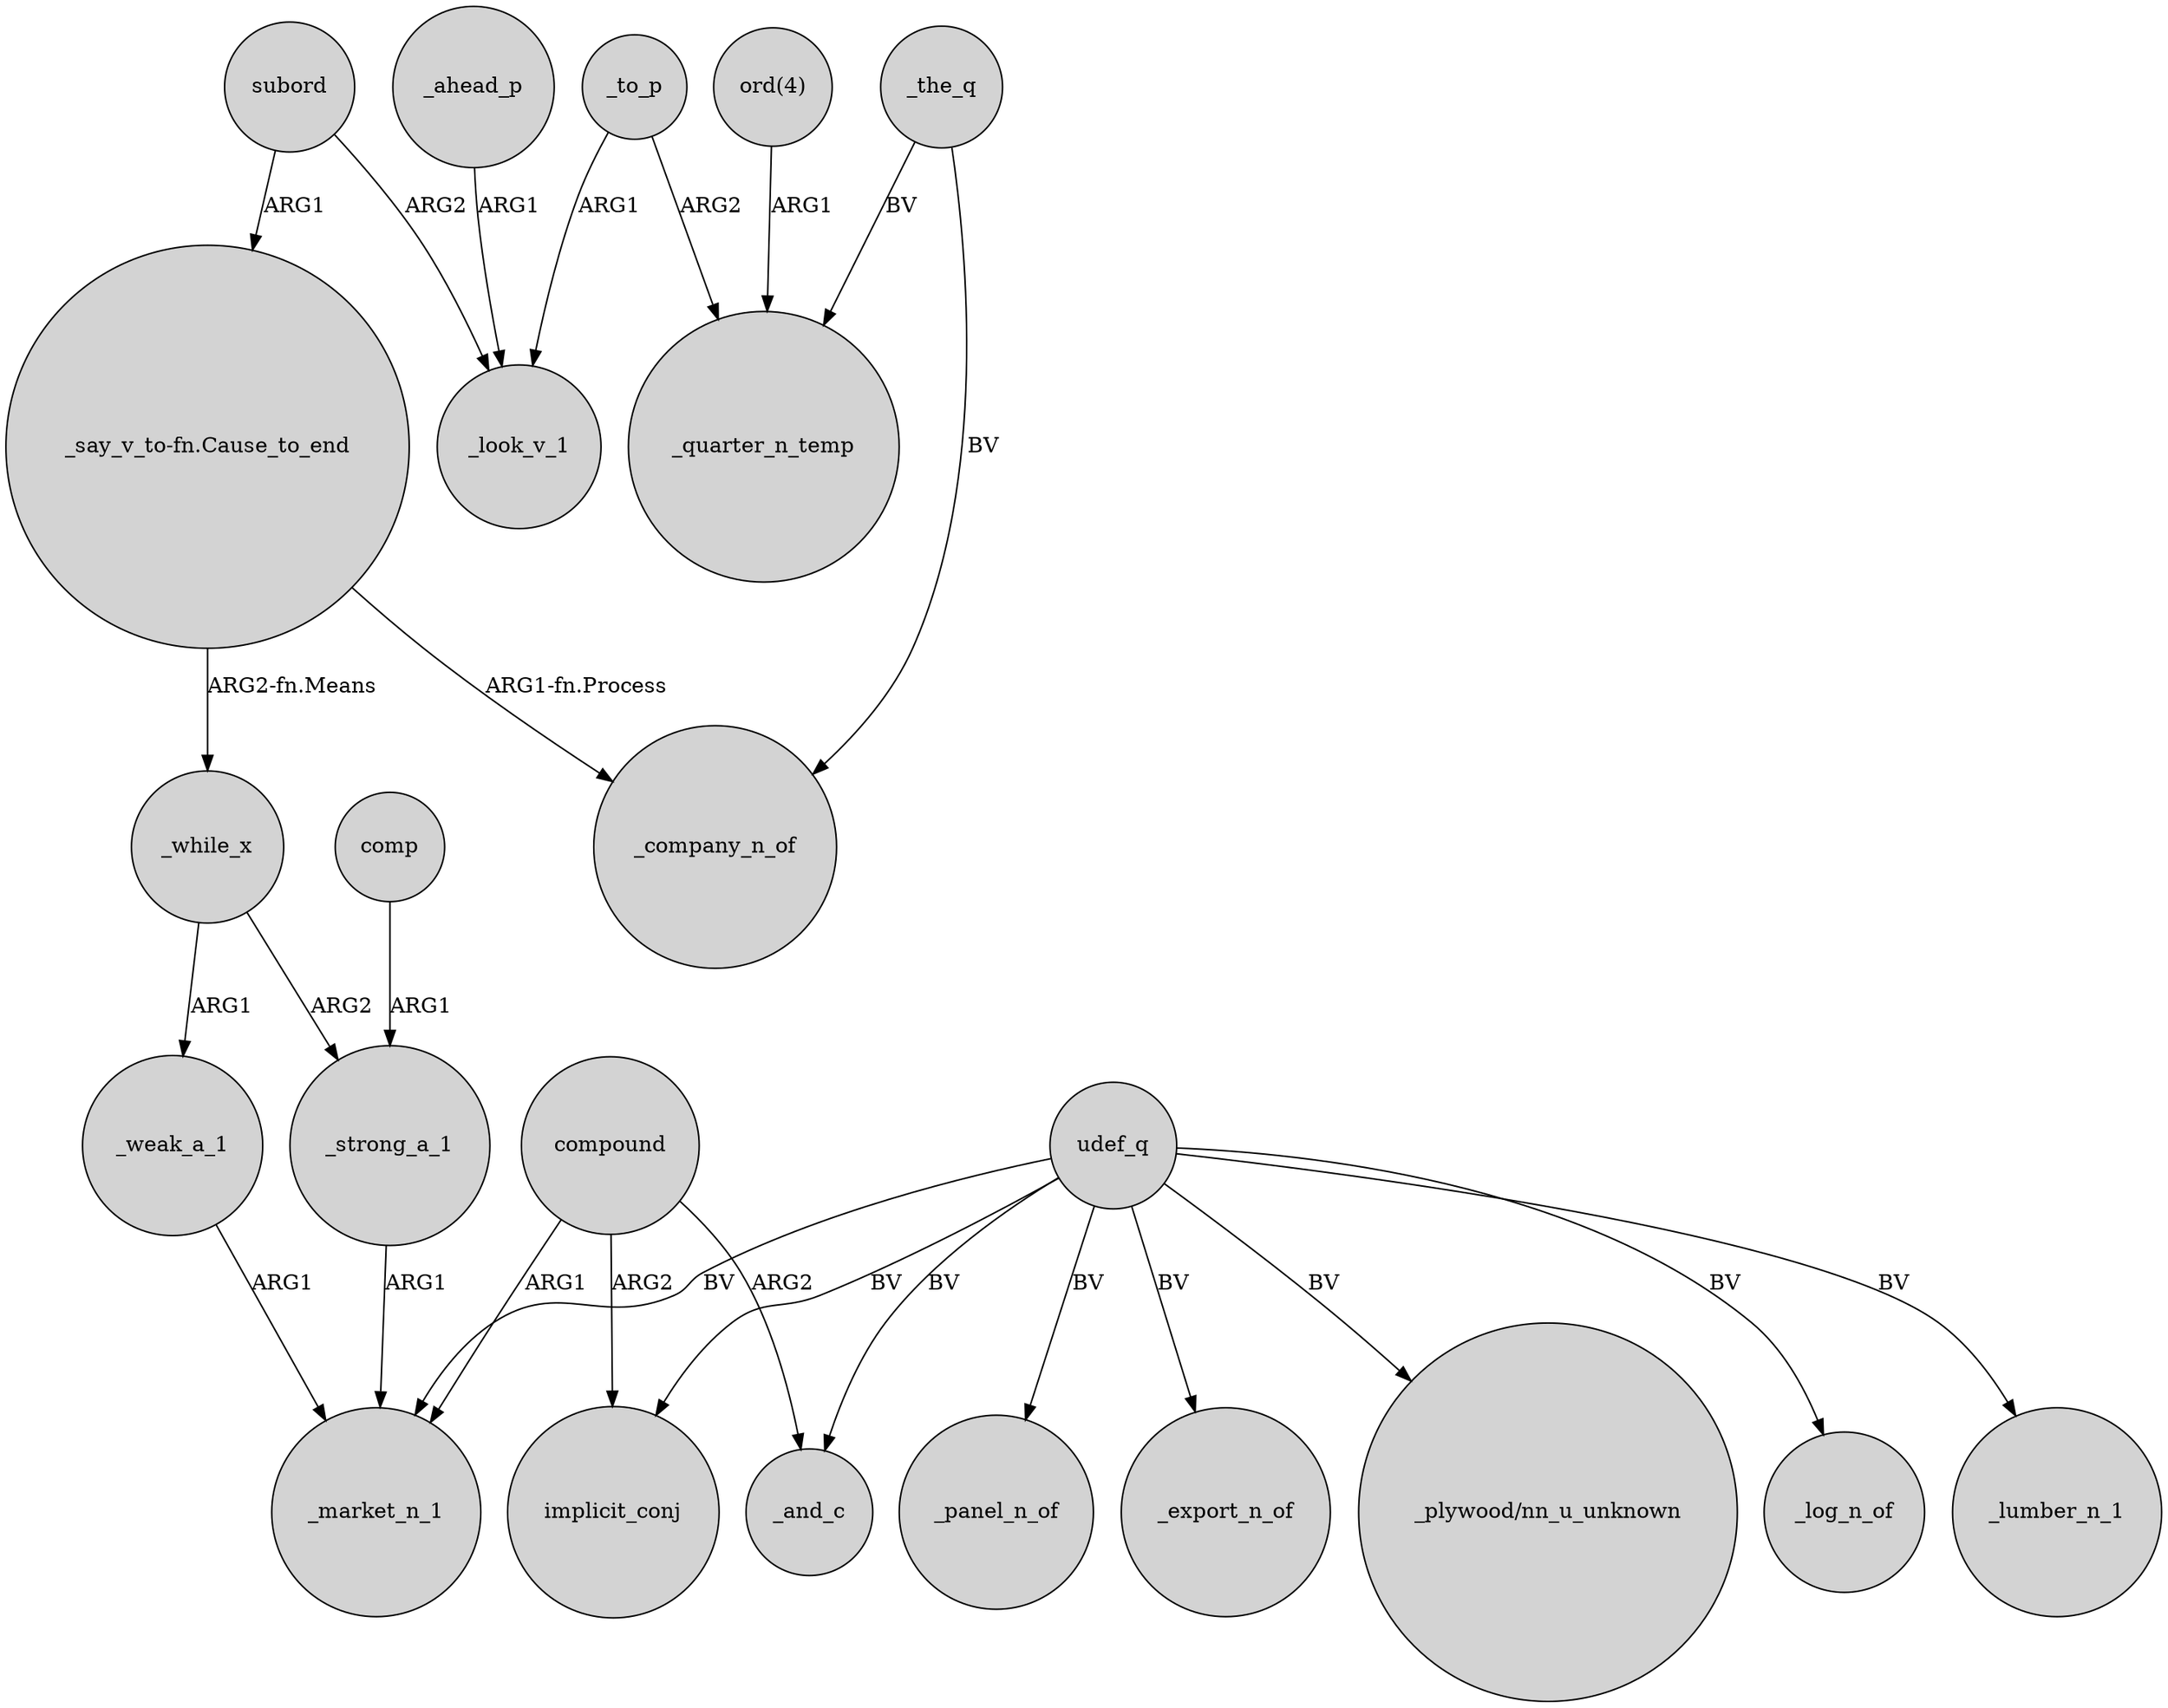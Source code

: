 digraph {
	node [shape=circle style=filled]
	udef_q -> _lumber_n_1 [label=BV]
	udef_q -> _market_n_1 [label=BV]
	_while_x -> _strong_a_1 [label=ARG2]
	_the_q -> _quarter_n_temp [label=BV]
	udef_q -> _panel_n_of [label=BV]
	udef_q -> _export_n_of [label=BV]
	udef_q -> _and_c [label=BV]
	_weak_a_1 -> _market_n_1 [label=ARG1]
	comp -> _strong_a_1 [label=ARG1]
	compound -> _and_c [label=ARG2]
	compound -> implicit_conj [label=ARG2]
	_ahead_p -> _look_v_1 [label=ARG1]
	udef_q -> "_plywood/nn_u_unknown" [label=BV]
	_to_p -> _look_v_1 [label=ARG1]
	"ord(4)" -> _quarter_n_temp [label=ARG1]
	_to_p -> _quarter_n_temp [label=ARG2]
	"_say_v_to-fn.Cause_to_end" -> _while_x [label="ARG2-fn.Means"]
	subord -> "_say_v_to-fn.Cause_to_end" [label=ARG1]
	_while_x -> _weak_a_1 [label=ARG1]
	"_say_v_to-fn.Cause_to_end" -> _company_n_of [label="ARG1-fn.Process"]
	_strong_a_1 -> _market_n_1 [label=ARG1]
	compound -> _market_n_1 [label=ARG1]
	udef_q -> _log_n_of [label=BV]
	_the_q -> _company_n_of [label=BV]
	udef_q -> implicit_conj [label=BV]
	subord -> _look_v_1 [label=ARG2]
}
